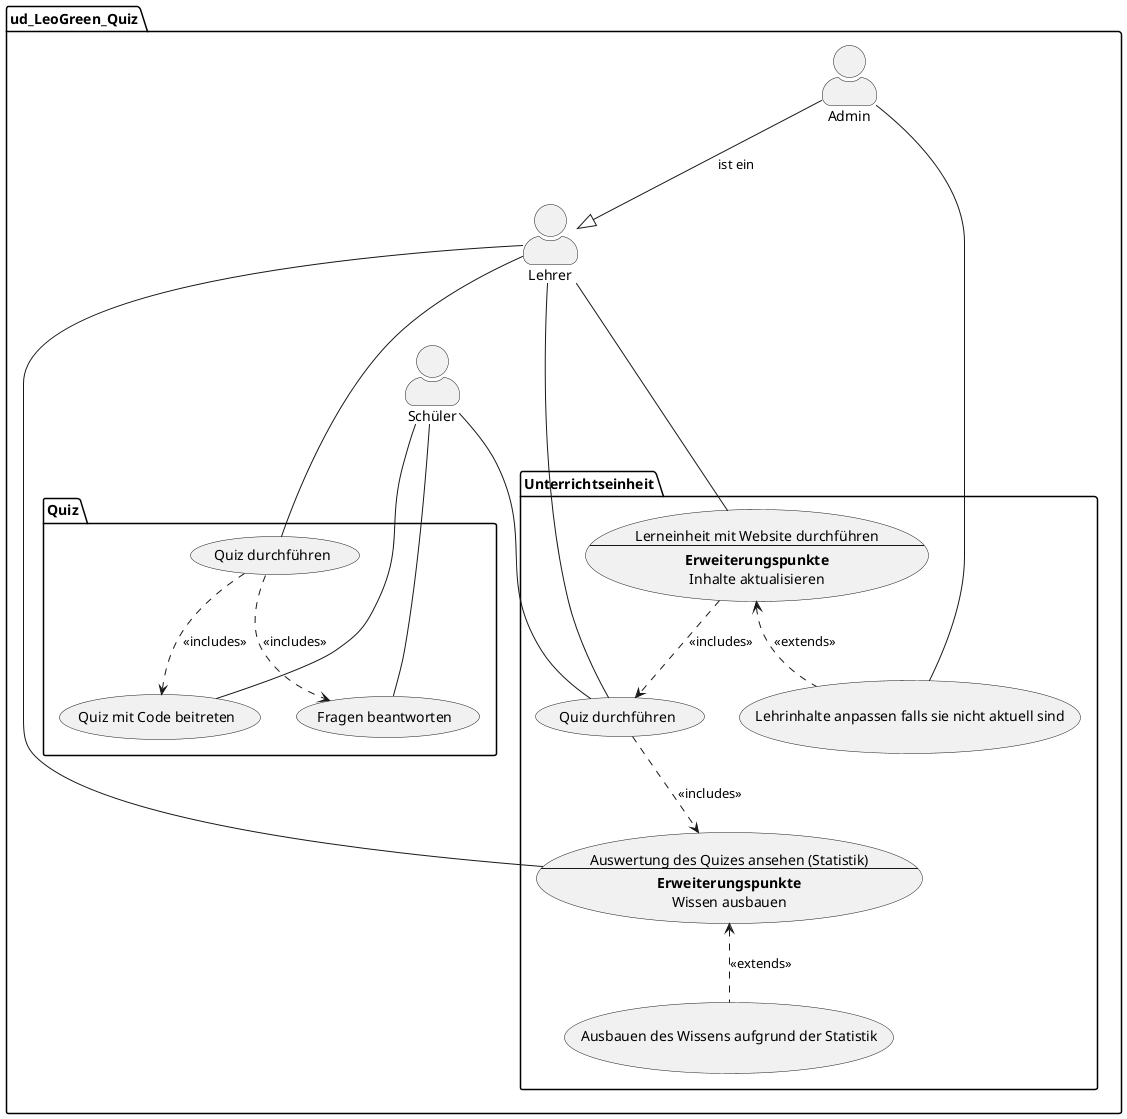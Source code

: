 @startuml LeoGreen_Quiz

skinparam actorStyle awesome
package ud_LeoGreen_Quiz {
    package "Unterrichtseinheit" {
        
        usecase UC1 as "Lerneinheit mit Website durchführen
        ---
        **Erweiterungspunkte**
        Inhalte aktualisieren"
        usecase UC2 as "Quiz durchführen"
        usecase UC3 as "Lehrinhalte anpassen falls sie nicht aktuell sind"
        usecase UC4 as "Auswertung des Quizes ansehen (Statistik)
        ---
        **Erweiterungspunkte**
        Wissen ausbauen"
        usecase UC5 as "Ausbauen des Wissens aufgrund der Statistik"

        UC1 <.. UC3: <<extends>>
        UC1 ..> UC2: <<includes>>
        UC2 ..> UC4: <<includes>>
        UC4 <.. UC5: <<extends>>
    }

    package "Quiz" {
        usecase UC6 as "Quiz durchführen"
        usecase UC7 as "Quiz mit Code beitreten"
        usecase UC8 as "Fragen beantworten"

        UC6 ..> UC7: <<includes>>
        UC6 ..> UC8: <<includes>>
    }

    actor Lehrer as L
    actor Schüler as S
    actor Admin as A

    A --|> L: ist ein

    L --- UC1
    L --- UC2
    S --- UC2
    A --- UC3
    L --- UC4
    L --- UC6
    S --- UC7
    S --- UC8
}
@enduml